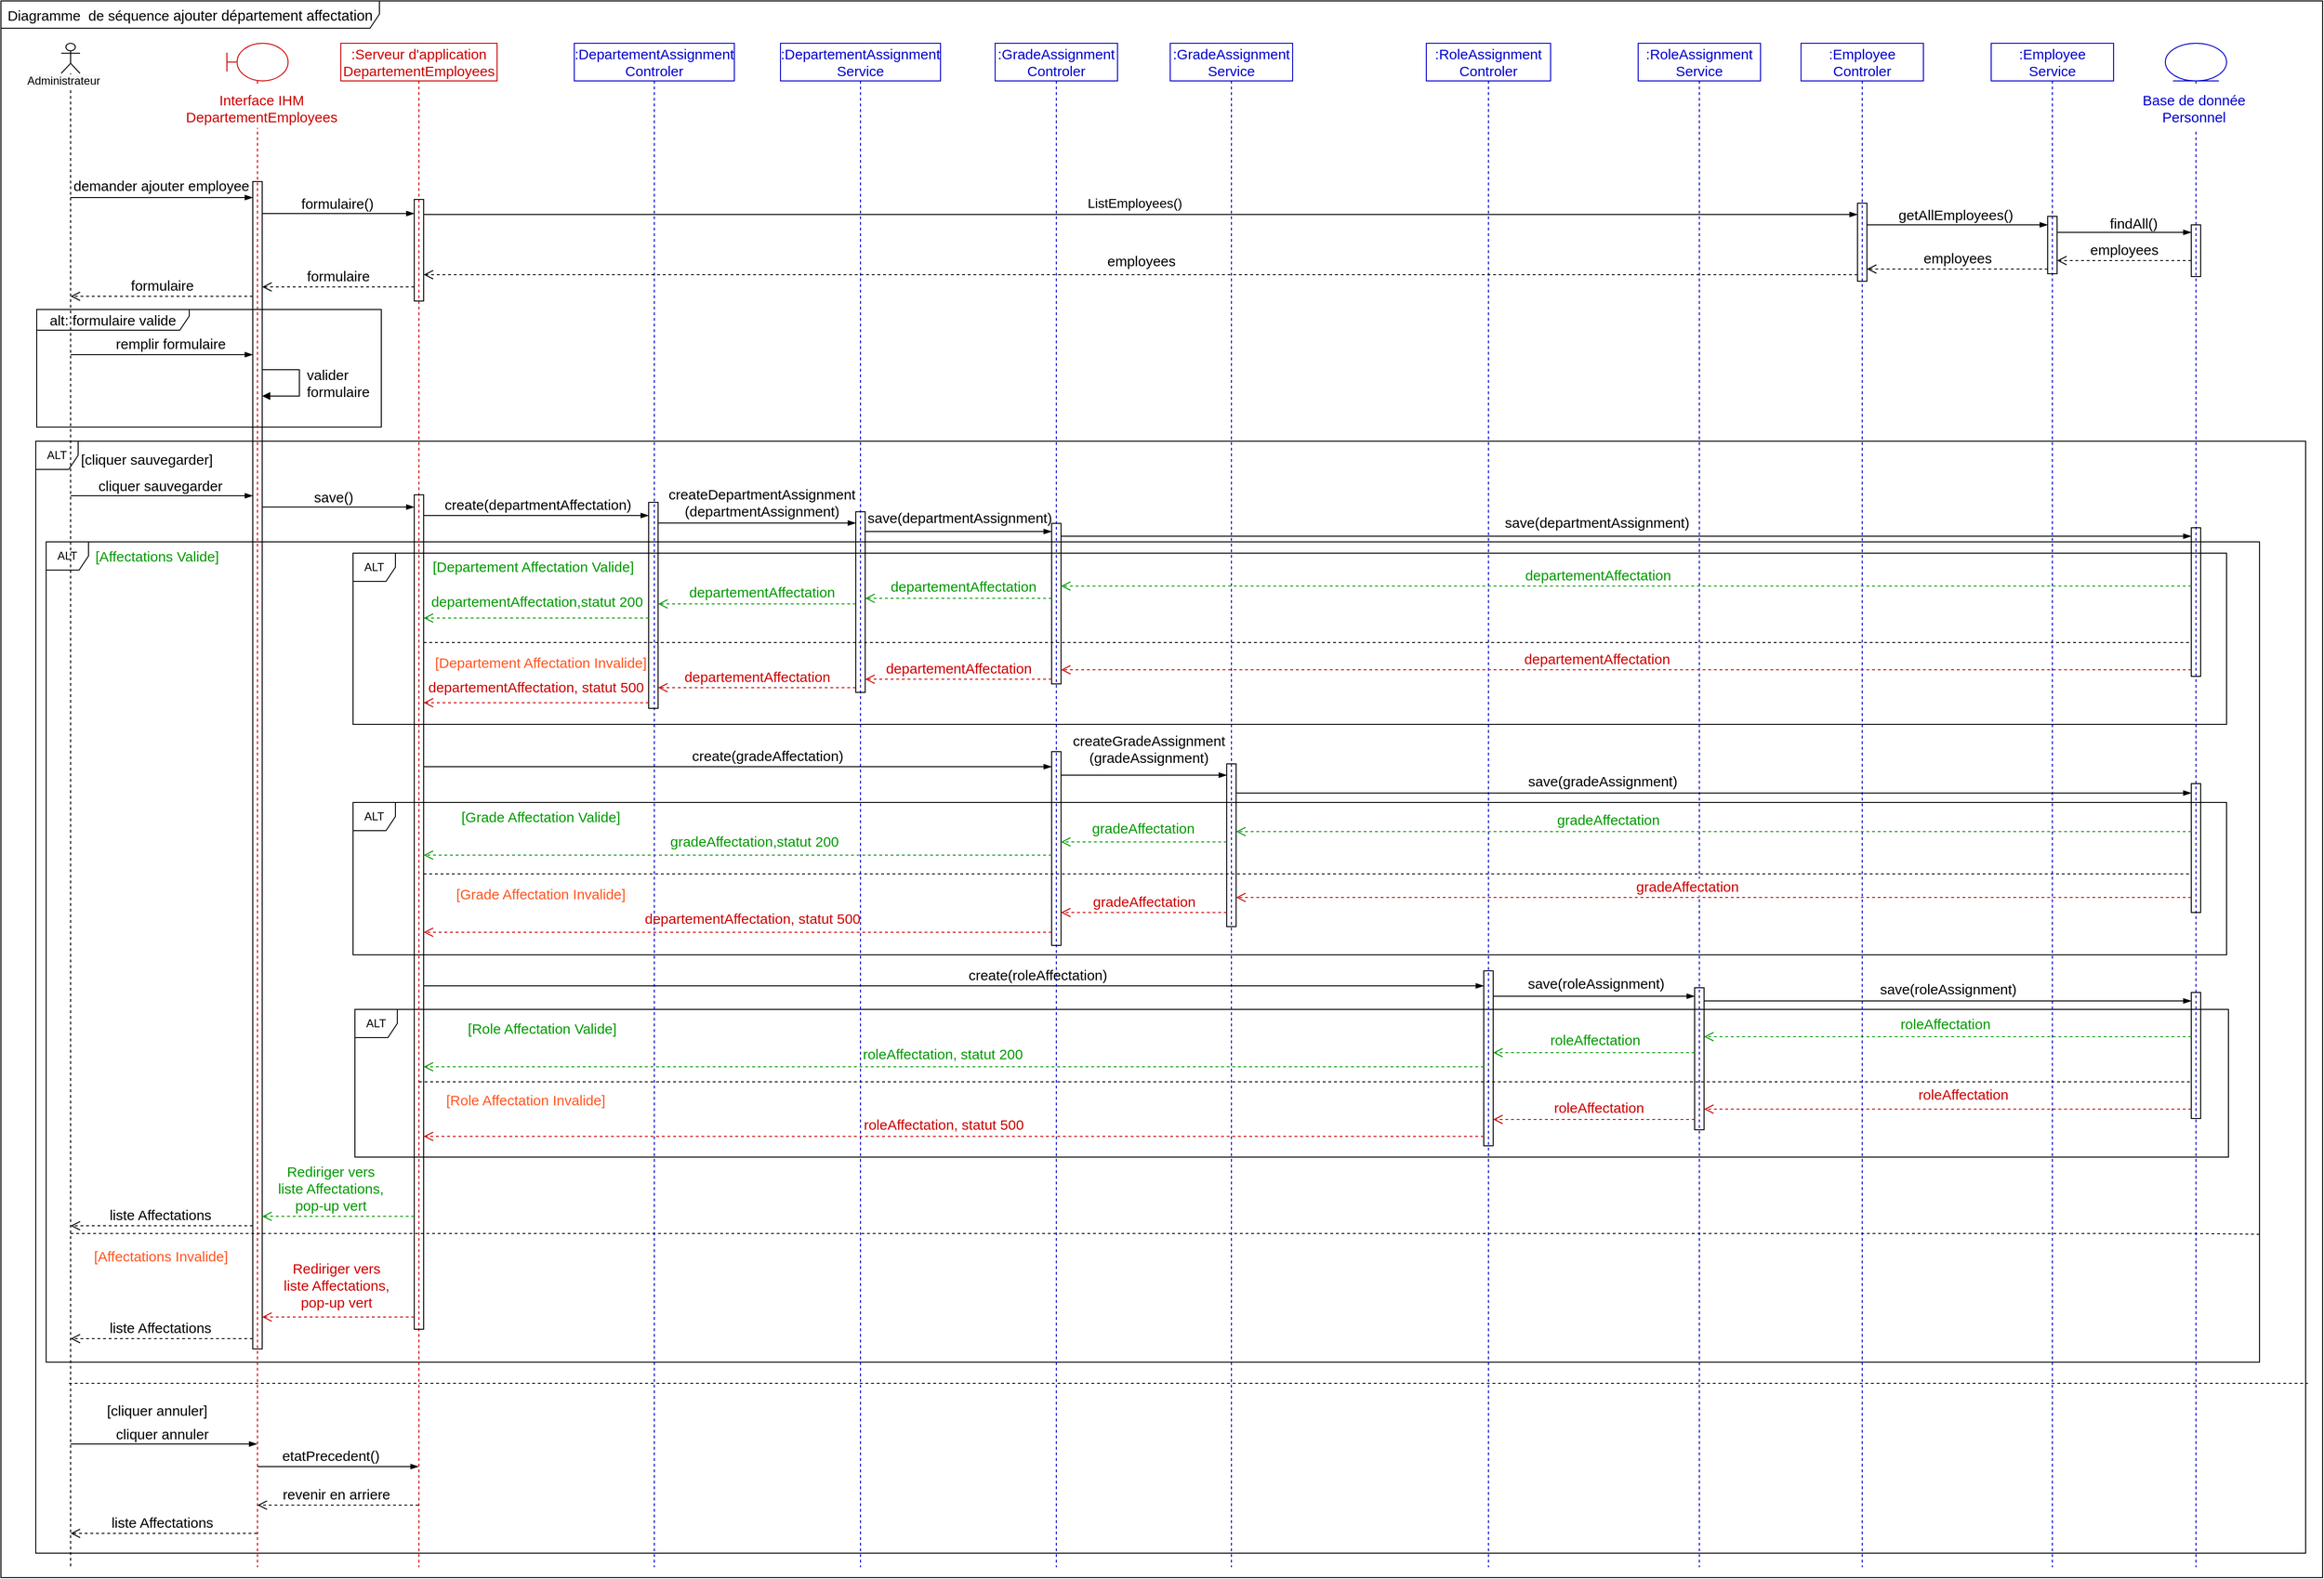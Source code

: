 <mxfile version="20.2.3" type="github">
  <diagram id="1-JL5HyQBtXLgrYZD0b6" name="Page-1">
    <mxGraphModel dx="4063" dy="2269" grid="0" gridSize="10" guides="1" tooltips="1" connect="1" arrows="1" fold="1" page="1" pageScale="1" pageWidth="827" pageHeight="1169" math="0" shadow="0">
      <root>
        <mxCell id="0" />
        <mxCell id="1" parent="0" />
        <mxCell id="s17OwWpf7qywDNXJ-GoW-216" value="ALT" style="shape=umlFrame;whiteSpace=wrap;html=1;width=45;height=30;" vertex="1" parent="1">
          <mxGeometry x="94" y="595" width="2351" height="872" as="geometry" />
        </mxCell>
        <mxCell id="s17OwWpf7qywDNXJ-GoW-2" value="Diagramme&amp;nbsp; de séquence&amp;nbsp;&lt;span style=&quot;font-size: 11.5pt; line-height: 150%; font-family: Helvetica, sans-serif; background: white;&quot;&gt;ajouter département affectation&lt;/span&gt;" style="shape=umlFrame;whiteSpace=wrap;html=1;rounded=0;shadow=0;glass=0;sketch=0;fontSize=15;fillColor=none;width=402;height=29;" vertex="1" parent="1">
          <mxGeometry x="46" y="20" width="2466" height="1676" as="geometry" />
        </mxCell>
        <mxCell id="s17OwWpf7qywDNXJ-GoW-203" value="ALT" style="shape=umlFrame;whiteSpace=wrap;html=1;width=45;height=30;" vertex="1" parent="1">
          <mxGeometry x="83" y="488" width="2411" height="1182" as="geometry" />
        </mxCell>
        <mxCell id="s17OwWpf7qywDNXJ-GoW-169" value="ALT" style="shape=umlFrame;whiteSpace=wrap;html=1;width=45;height=30;" vertex="1" parent="1">
          <mxGeometry x="420" y="872" width="1990" height="162" as="geometry" />
        </mxCell>
        <mxCell id="s17OwWpf7qywDNXJ-GoW-198" value="ALT" style="shape=umlFrame;whiteSpace=wrap;html=1;width=45;height=30;" vertex="1" parent="1">
          <mxGeometry x="422" y="1092" width="1990" height="157" as="geometry" />
        </mxCell>
        <mxCell id="s17OwWpf7qywDNXJ-GoW-140" value="ALT" style="shape=umlFrame;whiteSpace=wrap;html=1;width=45;height=30;" vertex="1" parent="1">
          <mxGeometry x="420" y="607" width="1990" height="182" as="geometry" />
        </mxCell>
        <mxCell id="s17OwWpf7qywDNXJ-GoW-85" value="&lt;font style=&quot;font-size: 15px;&quot;&gt;alt: formulaire valide&lt;/font&gt;" style="shape=umlFrame;whiteSpace=wrap;html=1;width=162;height=22;" vertex="1" parent="1">
          <mxGeometry x="84" y="348" width="366" height="125" as="geometry" />
        </mxCell>
        <mxCell id="s17OwWpf7qywDNXJ-GoW-3" value=":DepartementAssignment&lt;br&gt;Controler" style="shape=umlLifeline;perimeter=lifelinePerimeter;whiteSpace=wrap;html=1;container=1;collapsible=0;recursiveResize=0;outlineConnect=0;rounded=0;shadow=0;glass=0;sketch=0;fillColor=none;fontSize=15;fontColor=#0000CC;strokeColor=#0000CC;" vertex="1" parent="1">
          <mxGeometry x="655" y="65" width="170" height="1620" as="geometry" />
        </mxCell>
        <mxCell id="s17OwWpf7qywDNXJ-GoW-121" value="" style="html=1;points=[];perimeter=orthogonalPerimeter;rounded=0;shadow=0;glass=0;sketch=0;fontSize=15;fillColor=none;" vertex="1" parent="s17OwWpf7qywDNXJ-GoW-3">
          <mxGeometry x="79" y="488" width="10" height="219" as="geometry" />
        </mxCell>
        <mxCell id="s17OwWpf7qywDNXJ-GoW-133" value="[Departement Affectation Invalide]" style="text;html=1;strokeColor=none;fillColor=none;align=center;verticalAlign=middle;whiteSpace=wrap;rounded=0;fontSize=15;fontColor=#FF5521;" vertex="1" parent="s17OwWpf7qywDNXJ-GoW-3">
          <mxGeometry x="-150" y="647" width="229" height="22.6" as="geometry" />
        </mxCell>
        <mxCell id="s17OwWpf7qywDNXJ-GoW-188" value="&lt;div style=&quot;text-align: left; font-size: 15px;&quot;&gt;&lt;span style=&quot;background-color: initial; font-size: 15px;&quot;&gt;[Role Affectation&amp;nbsp;&lt;/span&gt;&lt;span style=&quot;background-color: initial; text-align: right; font-size: 15px;&quot;&gt;Valide]&lt;/span&gt;&lt;/div&gt;" style="text;html=1;strokeColor=none;fillColor=none;align=center;verticalAlign=middle;whiteSpace=wrap;rounded=0;fontSize=15;fontColor=#009900;" vertex="1" parent="s17OwWpf7qywDNXJ-GoW-3">
          <mxGeometry x="-115" y="1035" width="162" height="24.35" as="geometry" />
        </mxCell>
        <mxCell id="s17OwWpf7qywDNXJ-GoW-5" value="" style="shape=umlLifeline;participant=umlActor;perimeter=lifelinePerimeter;whiteSpace=wrap;html=1;container=1;collapsible=0;recursiveResize=0;verticalAlign=top;spacingTop=36;outlineConnect=0;fillColor=none;size=32;sketch=0;shadow=0;rounded=0;glass=0;" vertex="1" parent="1">
          <mxGeometry x="110" y="65" width="20" height="1620" as="geometry" />
        </mxCell>
        <mxCell id="s17OwWpf7qywDNXJ-GoW-6" value="&lt;span style=&quot;color: rgb(0, 0, 0); font-family: Helvetica; font-size: 12px; font-style: normal; font-variant-ligatures: normal; font-variant-caps: normal; font-weight: 400; letter-spacing: normal; orphans: 2; text-align: center; text-indent: 0px; text-transform: none; widows: 2; word-spacing: 0px; -webkit-text-stroke-width: 0px; background-color: rgb(248, 249, 250); text-decoration-thickness: initial; text-decoration-style: initial; text-decoration-color: initial; float: none; display: inline !important;&quot;&gt;Administrateur&lt;/span&gt;" style="text;whiteSpace=wrap;html=1;" vertex="1" parent="1">
          <mxGeometry x="72" y="91" width="105" height="36" as="geometry" />
        </mxCell>
        <mxCell id="s17OwWpf7qywDNXJ-GoW-7" value=":DepartementAssignment&lt;br&gt;Service" style="shape=umlLifeline;perimeter=lifelinePerimeter;whiteSpace=wrap;html=1;container=1;collapsible=0;recursiveResize=0;outlineConnect=0;rounded=0;shadow=0;glass=0;sketch=0;fillColor=none;fontSize=15;fontColor=#0000CC;strokeColor=#0000CC;" vertex="1" parent="1">
          <mxGeometry x="874" y="65" width="170" height="1620" as="geometry" />
        </mxCell>
        <mxCell id="s17OwWpf7qywDNXJ-GoW-122" value="" style="html=1;points=[];perimeter=orthogonalPerimeter;rounded=0;shadow=0;glass=0;sketch=0;fontSize=15;fillColor=none;" vertex="1" parent="s17OwWpf7qywDNXJ-GoW-7">
          <mxGeometry x="80" y="498" width="10" height="192" as="geometry" />
        </mxCell>
        <mxCell id="s17OwWpf7qywDNXJ-GoW-9" value="" style="shape=umlLifeline;participant=umlBoundary;perimeter=lifelinePerimeter;whiteSpace=wrap;html=1;container=1;collapsible=0;recursiveResize=0;verticalAlign=top;spacingTop=36;outlineConnect=0;rounded=0;shadow=0;glass=0;sketch=0;fontSize=15;fillColor=none;fontColor=#CC0000;strokeColor=#CC0000;" vertex="1" parent="1">
          <mxGeometry x="286" y="65" width="65" height="1620" as="geometry" />
        </mxCell>
        <mxCell id="s17OwWpf7qywDNXJ-GoW-10" value="&lt;span style=&quot;font-family: Helvetica; font-size: 15px; font-style: normal; font-variant-ligatures: normal; font-variant-caps: normal; font-weight: 400; letter-spacing: normal; orphans: 2; text-indent: 0px; text-transform: none; widows: 2; word-spacing: 0px; -webkit-text-stroke-width: 0px; text-decoration-thickness: initial; text-decoration-style: initial; text-decoration-color: initial; float: none; display: inline !important;&quot;&gt;Interface IHM&lt;/span&gt;&lt;br style=&quot;font-family: Helvetica; font-size: 15px; font-style: normal; font-variant-ligatures: normal; font-variant-caps: normal; font-weight: 400; letter-spacing: normal; orphans: 2; text-indent: 0px; text-transform: none; widows: 2; word-spacing: 0px; -webkit-text-stroke-width: 0px; text-decoration-thickness: initial; text-decoration-style: initial; text-decoration-color: initial;&quot;&gt;DepartementEmployees" style="text;whiteSpace=wrap;html=1;fontSize=15;align=center;fillColor=default;fontColor=#CC0000;" vertex="1" parent="s17OwWpf7qywDNXJ-GoW-9">
          <mxGeometry x="-24" y="45" width="122" height="45" as="geometry" />
        </mxCell>
        <mxCell id="s17OwWpf7qywDNXJ-GoW-11" value="" style="html=1;points=[];perimeter=orthogonalPerimeter;rounded=0;shadow=0;glass=0;sketch=0;fontSize=15;fillColor=none;" vertex="1" parent="s17OwWpf7qywDNXJ-GoW-9">
          <mxGeometry x="27.5" y="147" width="10" height="1241" as="geometry" />
        </mxCell>
        <mxCell id="s17OwWpf7qywDNXJ-GoW-88" value="valider&lt;br&gt;formulaire" style="edgeStyle=orthogonalEdgeStyle;html=1;align=left;spacingLeft=2;endArrow=block;rounded=0;fontSize=15;labelBackgroundColor=none;" edge="1" parent="s17OwWpf7qywDNXJ-GoW-9" source="s17OwWpf7qywDNXJ-GoW-11" target="s17OwWpf7qywDNXJ-GoW-11">
          <mxGeometry x="-0.001" y="4" relative="1" as="geometry">
            <mxPoint x="96" y="347.007" as="sourcePoint" />
            <Array as="points">
              <mxPoint x="77" y="347" />
              <mxPoint x="77" y="375" />
            </Array>
            <mxPoint x="96" y="375.007" as="targetPoint" />
            <mxPoint as="offset" />
          </mxGeometry>
        </mxCell>
        <mxCell id="s17OwWpf7qywDNXJ-GoW-12" value=":GradeAssignment&lt;br&gt;Controler" style="shape=umlLifeline;perimeter=lifelinePerimeter;whiteSpace=wrap;html=1;container=1;collapsible=0;recursiveResize=0;outlineConnect=0;rounded=0;shadow=0;glass=0;sketch=0;fillColor=none;fontSize=15;strokeColor=#0000CC;fontColor=#0000CC;" vertex="1" parent="1">
          <mxGeometry x="1102" y="65" width="130" height="1620" as="geometry" />
        </mxCell>
        <mxCell id="s17OwWpf7qywDNXJ-GoW-123" value="" style="html=1;points=[];perimeter=orthogonalPerimeter;rounded=0;shadow=0;glass=0;sketch=0;fontSize=15;fillColor=none;" vertex="1" parent="s17OwWpf7qywDNXJ-GoW-12">
          <mxGeometry x="60" y="510.35" width="10" height="170.65" as="geometry" />
        </mxCell>
        <mxCell id="s17OwWpf7qywDNXJ-GoW-149" value="" style="html=1;points=[];perimeter=orthogonalPerimeter;rounded=0;shadow=0;glass=0;sketch=0;fontSize=15;fillColor=none;" vertex="1" parent="s17OwWpf7qywDNXJ-GoW-12">
          <mxGeometry x="60" y="753" width="10" height="206" as="geometry" />
        </mxCell>
        <mxCell id="s17OwWpf7qywDNXJ-GoW-14" value="" style="shape=umlLifeline;participant=umlEntity;perimeter=lifelinePerimeter;whiteSpace=wrap;html=1;container=1;collapsible=0;recursiveResize=0;verticalAlign=top;spacingTop=36;outlineConnect=0;rounded=0;shadow=0;glass=0;sketch=0;fontSize=15;fillColor=none;strokeColor=#0000CC;" vertex="1" parent="1">
          <mxGeometry x="2345" y="65" width="65" height="1620" as="geometry" />
        </mxCell>
        <mxCell id="s17OwWpf7qywDNXJ-GoW-15" value="Base de donnée&lt;br&gt;Personnel" style="text;whiteSpace=wrap;html=1;fontSize=15;align=center;fillColor=default;fontColor=#0000CC;labelBackgroundColor=none;" vertex="1" parent="s17OwWpf7qywDNXJ-GoW-14">
          <mxGeometry x="-33" y="45" width="127" height="48" as="geometry" />
        </mxCell>
        <mxCell id="s17OwWpf7qywDNXJ-GoW-80" value="" style="html=1;points=[];perimeter=orthogonalPerimeter;rounded=0;shadow=0;glass=0;sketch=0;fontSize=15;fillColor=none;" vertex="1" parent="s17OwWpf7qywDNXJ-GoW-14">
          <mxGeometry x="27.5" y="193" width="10" height="55" as="geometry" />
        </mxCell>
        <mxCell id="s17OwWpf7qywDNXJ-GoW-124" value="" style="html=1;points=[];perimeter=orthogonalPerimeter;rounded=0;shadow=0;glass=0;sketch=0;fontSize=15;fillColor=none;" vertex="1" parent="s17OwWpf7qywDNXJ-GoW-14">
          <mxGeometry x="27.5" y="515" width="10" height="158" as="geometry" />
        </mxCell>
        <mxCell id="s17OwWpf7qywDNXJ-GoW-150" value="" style="html=1;points=[];perimeter=orthogonalPerimeter;rounded=0;shadow=0;glass=0;sketch=0;fontSize=15;fillColor=none;" vertex="1" parent="s17OwWpf7qywDNXJ-GoW-14">
          <mxGeometry x="27.5" y="787" width="10" height="137" as="geometry" />
        </mxCell>
        <mxCell id="s17OwWpf7qywDNXJ-GoW-179" value="" style="html=1;points=[];perimeter=orthogonalPerimeter;rounded=0;shadow=0;glass=0;sketch=0;fontSize=15;fillColor=none;" vertex="1" parent="s17OwWpf7qywDNXJ-GoW-14">
          <mxGeometry x="27.5" y="1009" width="10" height="134" as="geometry" />
        </mxCell>
        <mxCell id="s17OwWpf7qywDNXJ-GoW-18" value=":GradeAssignment&lt;br&gt;Service" style="shape=umlLifeline;perimeter=lifelinePerimeter;whiteSpace=wrap;html=1;container=1;collapsible=0;recursiveResize=0;outlineConnect=0;rounded=0;shadow=0;glass=0;sketch=0;fillColor=none;fontSize=15;strokeColor=#0000CC;fontColor=#0000CC;" vertex="1" parent="1">
          <mxGeometry x="1288" y="65" width="130" height="1620" as="geometry" />
        </mxCell>
        <mxCell id="s17OwWpf7qywDNXJ-GoW-148" value="" style="html=1;points=[];perimeter=orthogonalPerimeter;rounded=0;shadow=0;glass=0;sketch=0;fontSize=15;fillColor=none;" vertex="1" parent="s17OwWpf7qywDNXJ-GoW-18">
          <mxGeometry x="60" y="766" width="10" height="173" as="geometry" />
        </mxCell>
        <mxCell id="s17OwWpf7qywDNXJ-GoW-19" value="" style="edgeStyle=elbowEdgeStyle;fontSize=12;html=1;endArrow=blockThin;endFill=1;rounded=0;" edge="1" parent="1" source="s17OwWpf7qywDNXJ-GoW-5" target="s17OwWpf7qywDNXJ-GoW-11">
          <mxGeometry width="160" relative="1" as="geometry">
            <mxPoint x="118.682" y="229" as="sourcePoint" />
            <mxPoint x="319.5" y="229" as="targetPoint" />
            <Array as="points">
              <mxPoint x="159" y="229" />
              <mxPoint x="190" y="214" />
              <mxPoint x="171" y="187" />
            </Array>
          </mxGeometry>
        </mxCell>
        <mxCell id="s17OwWpf7qywDNXJ-GoW-20" value="demander ajouter employee" style="edgeLabel;html=1;align=center;verticalAlign=middle;resizable=0;points=[];fontSize=15;" vertex="1" connectable="0" parent="s17OwWpf7qywDNXJ-GoW-19">
          <mxGeometry x="-0.395" relative="1" as="geometry">
            <mxPoint x="37" y="-13" as="offset" />
          </mxGeometry>
        </mxCell>
        <mxCell id="s17OwWpf7qywDNXJ-GoW-29" value=":Serveur d&#39;application&lt;br&gt;DepartementEmployees" style="shape=umlLifeline;perimeter=lifelinePerimeter;whiteSpace=wrap;html=1;container=1;collapsible=0;recursiveResize=0;outlineConnect=0;rounded=0;shadow=0;glass=0;sketch=0;fillColor=none;fontSize=15;fontColor=#CC0000;strokeColor=#CC0000;" vertex="1" parent="1">
          <mxGeometry x="407" y="65" width="166" height="1620" as="geometry" />
        </mxCell>
        <mxCell id="s17OwWpf7qywDNXJ-GoW-30" value="" style="html=1;points=[];perimeter=orthogonalPerimeter;fontSize=15;fillColor=none;rounded=0;shadow=0;glass=0;sketch=0;" vertex="1" parent="s17OwWpf7qywDNXJ-GoW-29">
          <mxGeometry x="78" y="166" width="10" height="108" as="geometry" />
        </mxCell>
        <mxCell id="s17OwWpf7qywDNXJ-GoW-32" value="" style="fontSize=12;html=1;endArrow=blockThin;endFill=1;rounded=0;" edge="1" parent="1" source="s17OwWpf7qywDNXJ-GoW-11" target="s17OwWpf7qywDNXJ-GoW-30">
          <mxGeometry width="160" relative="1" as="geometry">
            <mxPoint x="268.5" y="289" as="sourcePoint" />
            <mxPoint x="599" y="417" as="targetPoint" />
            <Array as="points">
              <mxPoint x="431" y="246" />
            </Array>
          </mxGeometry>
        </mxCell>
        <mxCell id="s17OwWpf7qywDNXJ-GoW-33" value="formulaire()" style="edgeLabel;html=1;align=center;verticalAlign=middle;resizable=0;points=[];fontSize=15;" vertex="1" connectable="0" parent="s17OwWpf7qywDNXJ-GoW-32">
          <mxGeometry x="-0.006" y="-3" relative="1" as="geometry">
            <mxPoint x="-1" y="-14" as="offset" />
          </mxGeometry>
        </mxCell>
        <mxCell id="s17OwWpf7qywDNXJ-GoW-42" value=":RoleAssignment&lt;br&gt;Controler" style="shape=umlLifeline;perimeter=lifelinePerimeter;whiteSpace=wrap;html=1;container=1;collapsible=0;recursiveResize=0;outlineConnect=0;rounded=0;shadow=0;glass=0;sketch=0;fillColor=none;fontSize=15;strokeColor=#0000CC;fontColor=#0000CC;" vertex="1" parent="1">
          <mxGeometry x="1560" y="65" width="132" height="1620" as="geometry" />
        </mxCell>
        <mxCell id="s17OwWpf7qywDNXJ-GoW-172" value="" style="html=1;points=[];perimeter=orthogonalPerimeter;rounded=0;shadow=0;glass=0;sketch=0;fontSize=15;fillColor=none;" vertex="1" parent="s17OwWpf7qywDNXJ-GoW-42">
          <mxGeometry x="61" y="986" width="10" height="186" as="geometry" />
        </mxCell>
        <mxCell id="s17OwWpf7qywDNXJ-GoW-44" value=":RoleAssignment&lt;br&gt;Service" style="shape=umlLifeline;perimeter=lifelinePerimeter;whiteSpace=wrap;html=1;container=1;collapsible=0;recursiveResize=0;outlineConnect=0;rounded=0;shadow=0;glass=0;sketch=0;fillColor=none;fontSize=15;strokeColor=#0000CC;fontColor=#0000CC;" vertex="1" parent="1">
          <mxGeometry x="1785" y="65" width="130" height="1620" as="geometry" />
        </mxCell>
        <mxCell id="s17OwWpf7qywDNXJ-GoW-178" value="" style="html=1;points=[];perimeter=orthogonalPerimeter;rounded=0;shadow=0;glass=0;sketch=0;fontSize=15;fillColor=none;" vertex="1" parent="s17OwWpf7qywDNXJ-GoW-44">
          <mxGeometry x="60" y="1004" width="10" height="151" as="geometry" />
        </mxCell>
        <mxCell id="s17OwWpf7qywDNXJ-GoW-68" value="&lt;font style=&quot;font-size: 15px;&quot;&gt;formulaire&lt;/font&gt;" style="html=1;verticalAlign=bottom;endArrow=open;dashed=1;endSize=8;rounded=0;" edge="1" parent="1" source="s17OwWpf7qywDNXJ-GoW-30" target="s17OwWpf7qywDNXJ-GoW-11">
          <mxGeometry relative="1" as="geometry">
            <mxPoint x="522" y="327" as="sourcePoint" />
            <mxPoint x="380.5" y="327" as="targetPoint" />
            <Array as="points">
              <mxPoint x="459" y="324" />
            </Array>
          </mxGeometry>
        </mxCell>
        <mxCell id="s17OwWpf7qywDNXJ-GoW-69" value="&lt;font style=&quot;font-size: 15px;&quot;&gt;formulaire&lt;/font&gt;" style="html=1;verticalAlign=bottom;endArrow=open;dashed=1;endSize=8;rounded=0;" edge="1" parent="1" source="s17OwWpf7qywDNXJ-GoW-11" target="s17OwWpf7qywDNXJ-GoW-5">
          <mxGeometry relative="1" as="geometry">
            <mxPoint x="370.5" y="341" as="sourcePoint" />
            <mxPoint x="119.5" y="341" as="targetPoint" />
            <Array as="points">
              <mxPoint x="278" y="334" />
            </Array>
          </mxGeometry>
        </mxCell>
        <mxCell id="s17OwWpf7qywDNXJ-GoW-70" value=":Employee&lt;br&gt;Controler" style="shape=umlLifeline;perimeter=lifelinePerimeter;whiteSpace=wrap;html=1;container=1;collapsible=0;recursiveResize=0;outlineConnect=0;rounded=0;shadow=0;glass=0;sketch=0;fillColor=none;fontSize=15;strokeColor=#0000CC;fontColor=#0000CC;" vertex="1" parent="1">
          <mxGeometry x="1958" y="65" width="130" height="1620" as="geometry" />
        </mxCell>
        <mxCell id="s17OwWpf7qywDNXJ-GoW-71" value="" style="html=1;points=[];perimeter=orthogonalPerimeter;rounded=0;shadow=0;glass=0;sketch=0;fontSize=15;fillColor=none;" vertex="1" parent="s17OwWpf7qywDNXJ-GoW-70">
          <mxGeometry x="60" y="170" width="10" height="83" as="geometry" />
        </mxCell>
        <mxCell id="s17OwWpf7qywDNXJ-GoW-72" value=":Employee&lt;br&gt;Service" style="shape=umlLifeline;perimeter=lifelinePerimeter;whiteSpace=wrap;html=1;container=1;collapsible=0;recursiveResize=0;outlineConnect=0;rounded=0;shadow=0;glass=0;sketch=0;fillColor=none;fontSize=15;strokeColor=#0000CC;fontColor=#0000CC;" vertex="1" parent="1">
          <mxGeometry x="2160" y="65" width="130" height="1620" as="geometry" />
        </mxCell>
        <mxCell id="s17OwWpf7qywDNXJ-GoW-73" value="" style="html=1;points=[];perimeter=orthogonalPerimeter;rounded=0;shadow=0;glass=0;sketch=0;fontSize=15;fillColor=none;" vertex="1" parent="s17OwWpf7qywDNXJ-GoW-72">
          <mxGeometry x="60" y="184" width="10" height="61" as="geometry" />
        </mxCell>
        <mxCell id="s17OwWpf7qywDNXJ-GoW-74" value="" style="edgeStyle=elbowEdgeStyle;fontSize=12;html=1;endArrow=blockThin;endFill=1;rounded=0;fontColor=#CC0000;" edge="1" parent="1" source="s17OwWpf7qywDNXJ-GoW-30" target="s17OwWpf7qywDNXJ-GoW-71">
          <mxGeometry width="160" relative="1" as="geometry">
            <mxPoint x="532" y="247" as="sourcePoint" />
            <mxPoint x="1275" y="247" as="targetPoint" />
            <Array as="points">
              <mxPoint x="1209" y="247" />
            </Array>
          </mxGeometry>
        </mxCell>
        <mxCell id="s17OwWpf7qywDNXJ-GoW-75" value="&lt;font style=&quot;font-size: 14px;&quot;&gt;ListEmployees()&lt;/font&gt;" style="edgeLabel;html=1;align=center;verticalAlign=middle;resizable=0;points=[];fontColor=#000000;" vertex="1" connectable="0" parent="s17OwWpf7qywDNXJ-GoW-74">
          <mxGeometry x="-0.164" y="-2" relative="1" as="geometry">
            <mxPoint x="118" y="-14" as="offset" />
          </mxGeometry>
        </mxCell>
        <mxCell id="s17OwWpf7qywDNXJ-GoW-76" value="" style="edgeStyle=elbowEdgeStyle;fontSize=12;html=1;endArrow=blockThin;endFill=1;rounded=0;" edge="1" parent="1" source="s17OwWpf7qywDNXJ-GoW-71" target="s17OwWpf7qywDNXJ-GoW-73">
          <mxGeometry width="160" relative="1" as="geometry">
            <mxPoint x="2028" y="258" as="sourcePoint" />
            <mxPoint x="2220" y="258" as="targetPoint" />
            <Array as="points">
              <mxPoint x="2204" y="258" />
              <mxPoint x="2213" y="271" />
              <mxPoint x="2062" y="256" />
              <mxPoint x="1987" y="285" />
            </Array>
          </mxGeometry>
        </mxCell>
        <mxCell id="s17OwWpf7qywDNXJ-GoW-77" value="getAllEmployees()" style="edgeLabel;html=1;align=center;verticalAlign=middle;resizable=0;points=[];fontSize=15;labelBackgroundColor=none;" vertex="1" connectable="0" parent="s17OwWpf7qywDNXJ-GoW-76">
          <mxGeometry x="0.124" relative="1" as="geometry">
            <mxPoint x="-14" y="-11" as="offset" />
          </mxGeometry>
        </mxCell>
        <mxCell id="s17OwWpf7qywDNXJ-GoW-78" value="" style="edgeStyle=elbowEdgeStyle;fontSize=12;html=1;endArrow=blockThin;endFill=1;rounded=0;" edge="1" parent="1" source="s17OwWpf7qywDNXJ-GoW-73" target="s17OwWpf7qywDNXJ-GoW-80">
          <mxGeometry width="160" relative="1" as="geometry">
            <mxPoint x="2247" y="275" as="sourcePoint" />
            <mxPoint x="2476.5" y="275" as="targetPoint" />
            <Array as="points">
              <mxPoint x="2300" y="266" />
              <mxPoint x="2372" y="275" />
              <mxPoint x="2350" y="263" />
              <mxPoint x="2187" y="272" />
              <mxPoint x="1677" y="327" />
            </Array>
          </mxGeometry>
        </mxCell>
        <mxCell id="s17OwWpf7qywDNXJ-GoW-79" value="findAll()" style="edgeLabel;html=1;align=center;verticalAlign=middle;resizable=0;points=[];fontSize=15;labelBackgroundColor=none;" vertex="1" connectable="0" parent="s17OwWpf7qywDNXJ-GoW-78">
          <mxGeometry x="-0.356" y="2" relative="1" as="geometry">
            <mxPoint x="35" y="-8" as="offset" />
          </mxGeometry>
        </mxCell>
        <mxCell id="s17OwWpf7qywDNXJ-GoW-81" value="employees" style="html=1;verticalAlign=bottom;endArrow=open;dashed=1;endSize=8;rounded=0;fontSize=15;" edge="1" parent="1" source="s17OwWpf7qywDNXJ-GoW-80" target="s17OwWpf7qywDNXJ-GoW-73">
          <mxGeometry relative="1" as="geometry">
            <mxPoint x="2367.5" y="305" as="sourcePoint" />
            <mxPoint x="2138" y="305" as="targetPoint" />
            <Array as="points">
              <mxPoint x="2319" y="296" />
            </Array>
          </mxGeometry>
        </mxCell>
        <mxCell id="s17OwWpf7qywDNXJ-GoW-82" value="employees" style="html=1;verticalAlign=bottom;endArrow=open;dashed=1;endSize=8;rounded=0;fontSize=15;" edge="1" parent="1" source="s17OwWpf7qywDNXJ-GoW-73" target="s17OwWpf7qywDNXJ-GoW-71">
          <mxGeometry relative="1" as="geometry">
            <mxPoint x="2218.5" y="305" as="sourcePoint" />
            <mxPoint x="1989" y="305" as="targetPoint" />
            <Array as="points">
              <mxPoint x="2170" y="305" />
            </Array>
          </mxGeometry>
        </mxCell>
        <mxCell id="s17OwWpf7qywDNXJ-GoW-83" value="" style="html=1;verticalAlign=bottom;endArrow=open;dashed=1;endSize=8;rounded=0;fontSize=15;" edge="1" parent="1" source="s17OwWpf7qywDNXJ-GoW-71" target="s17OwWpf7qywDNXJ-GoW-30">
          <mxGeometry x="-0.075" y="-4" relative="1" as="geometry">
            <mxPoint x="1736.5" y="311" as="sourcePoint" />
            <mxPoint x="1507" y="311" as="targetPoint" />
            <Array as="points">
              <mxPoint x="1688" y="311" />
            </Array>
            <mxPoint as="offset" />
          </mxGeometry>
        </mxCell>
        <mxCell id="s17OwWpf7qywDNXJ-GoW-227" value="employees" style="edgeLabel;html=1;align=center;verticalAlign=middle;resizable=0;points=[];fontSize=15;fontColor=default;labelBackgroundColor=none;" vertex="1" connectable="0" parent="s17OwWpf7qywDNXJ-GoW-83">
          <mxGeometry x="-0.039" y="4" relative="1" as="geometry">
            <mxPoint x="-29" y="-19" as="offset" />
          </mxGeometry>
        </mxCell>
        <mxCell id="s17OwWpf7qywDNXJ-GoW-86" value="" style="fontSize=12;html=1;endArrow=blockThin;endFill=1;rounded=0;" edge="1" parent="1" source="s17OwWpf7qywDNXJ-GoW-5" target="s17OwWpf7qywDNXJ-GoW-11">
          <mxGeometry width="160" relative="1" as="geometry">
            <mxPoint x="120.759" y="396" as="sourcePoint" />
            <mxPoint x="371.5" y="396" as="targetPoint" />
            <Array as="points">
              <mxPoint x="256" y="396" />
            </Array>
          </mxGeometry>
        </mxCell>
        <mxCell id="s17OwWpf7qywDNXJ-GoW-87" value="remplir formulaire" style="edgeLabel;html=1;align=center;verticalAlign=middle;resizable=0;points=[];fontSize=15;" vertex="1" connectable="0" parent="s17OwWpf7qywDNXJ-GoW-86">
          <mxGeometry x="0.128" y="-4" relative="1" as="geometry">
            <mxPoint x="-3" y="-16" as="offset" />
          </mxGeometry>
        </mxCell>
        <mxCell id="s17OwWpf7qywDNXJ-GoW-89" value="&lt;div style=&quot;text-align: left;&quot;&gt;&lt;span style=&quot;color: rgb(0, 0, 0); text-align: center; background-color: rgb(255, 255, 255);&quot;&gt;&lt;font style=&quot;font-size: 15px;&quot;&gt;[cliquer sauvegarder]&lt;/font&gt;&lt;/span&gt;&lt;br&gt;&lt;/div&gt;" style="text;html=1;strokeColor=none;fillColor=none;align=center;verticalAlign=bottom;whiteSpace=wrap;rounded=0;fontSize=15;fontColor=#009900;" vertex="1" parent="1">
          <mxGeometry x="126.875" y="495" width="148.489" height="24.35" as="geometry" />
        </mxCell>
        <mxCell id="s17OwWpf7qywDNXJ-GoW-90" value="" style="edgeStyle=elbowEdgeStyle;fontSize=12;html=1;endArrow=blockThin;endFill=1;rounded=0;fontColor=#000000;" edge="1" parent="1" source="s17OwWpf7qywDNXJ-GoW-5" target="s17OwWpf7qywDNXJ-GoW-11">
          <mxGeometry width="160" relative="1" as="geometry">
            <mxPoint x="119.7" y="550" as="sourcePoint" />
            <mxPoint x="313.5" y="546" as="targetPoint" />
            <Array as="points">
              <mxPoint x="220" y="546" />
              <mxPoint x="225" y="535" />
            </Array>
          </mxGeometry>
        </mxCell>
        <mxCell id="s17OwWpf7qywDNXJ-GoW-91" value="cliquer sauvegarder" style="edgeLabel;html=1;align=center;verticalAlign=middle;resizable=0;points=[];fontSize=15;fontColor=#000000;" vertex="1" connectable="0" parent="s17OwWpf7qywDNXJ-GoW-90">
          <mxGeometry x="-0.022" y="2" relative="1" as="geometry">
            <mxPoint y="-9" as="offset" />
          </mxGeometry>
        </mxCell>
        <mxCell id="s17OwWpf7qywDNXJ-GoW-94" value="" style="fontSize=12;html=1;endArrow=blockThin;endFill=1;rounded=0;" edge="1" parent="1" source="s17OwWpf7qywDNXJ-GoW-11" target="s17OwWpf7qywDNXJ-GoW-118">
          <mxGeometry width="160" relative="1" as="geometry">
            <mxPoint x="323.5" y="558" as="sourcePoint" />
            <mxPoint x="533.727" y="569" as="targetPoint" />
            <Array as="points">
              <mxPoint x="468" y="558" />
            </Array>
          </mxGeometry>
        </mxCell>
        <mxCell id="s17OwWpf7qywDNXJ-GoW-95" value="save()" style="edgeLabel;html=1;align=center;verticalAlign=middle;resizable=0;points=[];labelBackgroundColor=none;fontSize=15;" vertex="1" connectable="0" parent="s17OwWpf7qywDNXJ-GoW-94">
          <mxGeometry x="-0.081" y="1" relative="1" as="geometry">
            <mxPoint x="1" y="-10" as="offset" />
          </mxGeometry>
        </mxCell>
        <mxCell id="s17OwWpf7qywDNXJ-GoW-96" value="" style="fontSize=12;html=1;endArrow=blockThin;endFill=1;rounded=0;startArrow=none;" edge="1" parent="1" source="s17OwWpf7qywDNXJ-GoW-118" target="s17OwWpf7qywDNXJ-GoW-121">
          <mxGeometry width="160" relative="1" as="geometry">
            <mxPoint x="533.496" y="567" as="sourcePoint" />
            <mxPoint x="733.5" y="567" as="targetPoint" />
            <Array as="points">
              <mxPoint x="552" y="567" />
            </Array>
          </mxGeometry>
        </mxCell>
        <mxCell id="s17OwWpf7qywDNXJ-GoW-97" value="&lt;span style=&quot;font-size: 15px;&quot;&gt;create(departmentAffectation)&lt;/span&gt;" style="edgeLabel;html=1;align=center;verticalAlign=middle;resizable=0;points=[];labelBackgroundColor=none;fontSize=15;" vertex="1" connectable="0" parent="s17OwWpf7qywDNXJ-GoW-96">
          <mxGeometry x="0.25" relative="1" as="geometry">
            <mxPoint x="-29" y="-12" as="offset" />
          </mxGeometry>
        </mxCell>
        <mxCell id="s17OwWpf7qywDNXJ-GoW-98" value="" style="edgeStyle=elbowEdgeStyle;fontSize=12;html=1;endArrow=blockThin;endFill=1;rounded=0;" edge="1" parent="1" source="s17OwWpf7qywDNXJ-GoW-121" target="s17OwWpf7qywDNXJ-GoW-122">
          <mxGeometry width="160" relative="1" as="geometry">
            <mxPoint x="743.5" y="573" as="sourcePoint" />
            <mxPoint x="959" y="573" as="targetPoint" />
            <Array as="points">
              <mxPoint x="841" y="575" />
              <mxPoint x="753" y="364" />
              <mxPoint x="602" y="349" />
              <mxPoint x="527" y="378" />
            </Array>
          </mxGeometry>
        </mxCell>
        <mxCell id="s17OwWpf7qywDNXJ-GoW-99" value="createDepartmentAssignment&lt;br&gt;(departmentAssignment)" style="edgeLabel;html=1;align=center;verticalAlign=middle;resizable=0;points=[];fontSize=15;labelBackgroundColor=none;" vertex="1" connectable="0" parent="s17OwWpf7qywDNXJ-GoW-98">
          <mxGeometry x="0.124" relative="1" as="geometry">
            <mxPoint x="-8" y="-22" as="offset" />
          </mxGeometry>
        </mxCell>
        <mxCell id="s17OwWpf7qywDNXJ-GoW-100" value="" style="edgeStyle=elbowEdgeStyle;fontSize=12;html=1;endArrow=blockThin;endFill=1;rounded=0;" edge="1" parent="1" source="s17OwWpf7qywDNXJ-GoW-122" target="s17OwWpf7qywDNXJ-GoW-123">
          <mxGeometry width="160" relative="1" as="geometry">
            <mxPoint x="1000" y="361" as="sourcePoint" />
            <mxPoint x="1160" y="361" as="targetPoint" />
            <Array as="points">
              <mxPoint x="1066" y="584" />
            </Array>
          </mxGeometry>
        </mxCell>
        <mxCell id="s17OwWpf7qywDNXJ-GoW-101" value="&lt;font style=&quot;font-size: 15px;&quot;&gt;save&lt;/font&gt;(&lt;span style=&quot;font-size: 15px;&quot;&gt;departmentAssignment)&lt;/span&gt;" style="edgeLabel;html=1;align=center;verticalAlign=middle;resizable=0;points=[];fontSize=15;labelBackgroundColor=none;" vertex="1" connectable="0" parent="s17OwWpf7qywDNXJ-GoW-100">
          <mxGeometry x="-0.16" y="3" relative="1" as="geometry">
            <mxPoint x="17" y="-12" as="offset" />
          </mxGeometry>
        </mxCell>
        <mxCell id="s17OwWpf7qywDNXJ-GoW-102" value="" style="edgeStyle=elbowEdgeStyle;fontSize=12;html=1;endArrow=blockThin;endFill=1;rounded=0;" edge="1" parent="1" source="s17OwWpf7qywDNXJ-GoW-123" target="s17OwWpf7qywDNXJ-GoW-124">
          <mxGeometry width="160" relative="1" as="geometry">
            <mxPoint x="1171.998" y="639" as="sourcePoint" />
            <mxPoint x="1379.95" y="639" as="targetPoint" />
            <Array as="points">
              <mxPoint x="1291" y="589" />
            </Array>
          </mxGeometry>
        </mxCell>
        <mxCell id="s17OwWpf7qywDNXJ-GoW-103" value="&lt;font style=&quot;font-size: 15px;&quot;&gt;save&lt;/font&gt;(&lt;span style=&quot;font-size: 15px;&quot;&gt;departmentAssignment)&lt;/span&gt;" style="edgeLabel;html=1;align=center;verticalAlign=middle;resizable=0;points=[];fontSize=15;labelBackgroundColor=none;" vertex="1" connectable="0" parent="s17OwWpf7qywDNXJ-GoW-102">
          <mxGeometry x="-0.16" y="3" relative="1" as="geometry">
            <mxPoint x="65" y="-12" as="offset" />
          </mxGeometry>
        </mxCell>
        <mxCell id="s17OwWpf7qywDNXJ-GoW-112" value="&lt;div style=&quot;text-align: left; font-size: 15px;&quot;&gt;&lt;span style=&quot;background-color: initial; font-size: 15px;&quot;&gt;[Affectations&amp;nbsp;&lt;/span&gt;&lt;span style=&quot;background-color: initial; text-align: right; font-size: 15px;&quot;&gt;Valide]&lt;/span&gt;&lt;/div&gt;" style="text;html=1;strokeColor=none;fillColor=none;align=center;verticalAlign=middle;whiteSpace=wrap;rounded=0;fontSize=15;fontColor=#009900;" vertex="1" parent="1">
          <mxGeometry x="110.996" y="598" width="201.749" height="24.35" as="geometry" />
        </mxCell>
        <mxCell id="s17OwWpf7qywDNXJ-GoW-113" value="[Affectations Invalide]" style="text;html=1;strokeColor=none;fillColor=none;align=center;verticalAlign=middle;whiteSpace=wrap;rounded=0;fontSize=15;fontColor=#FF5521;" vertex="1" parent="1">
          <mxGeometry x="134.001" y="1343.002" width="163.512" height="22.604" as="geometry" />
        </mxCell>
        <mxCell id="s17OwWpf7qywDNXJ-GoW-114" value="&lt;div style=&quot;text-align: left; font-size: 15px;&quot;&gt;&lt;span style=&quot;background-color: initial; font-size: 15px;&quot;&gt;[Departement Affectation&amp;nbsp;&lt;/span&gt;&lt;span style=&quot;background-color: initial; text-align: right; font-size: 15px;&quot;&gt;Valide]&lt;/span&gt;&lt;/div&gt;" style="text;html=1;strokeColor=none;fillColor=none;align=center;verticalAlign=middle;whiteSpace=wrap;rounded=0;fontSize=15;fontColor=#009900;" vertex="1" parent="1">
          <mxGeometry x="500" y="609" width="223" height="24.35" as="geometry" />
        </mxCell>
        <mxCell id="s17OwWpf7qywDNXJ-GoW-118" value="" style="html=1;points=[];perimeter=orthogonalPerimeter;rounded=0;shadow=0;glass=0;sketch=0;fontSize=15;fillColor=none;" vertex="1" parent="1">
          <mxGeometry x="485" y="545" width="10" height="887" as="geometry" />
        </mxCell>
        <mxCell id="s17OwWpf7qywDNXJ-GoW-119" value="" style="fontSize=12;html=1;endArrow=none;endFill=1;rounded=0;" edge="1" parent="1" source="s17OwWpf7qywDNXJ-GoW-29" target="s17OwWpf7qywDNXJ-GoW-118">
          <mxGeometry width="160" relative="1" as="geometry">
            <mxPoint x="489.81" y="567" as="sourcePoint" />
            <mxPoint x="723.5" y="567" as="targetPoint" />
            <Array as="points" />
          </mxGeometry>
        </mxCell>
        <mxCell id="s17OwWpf7qywDNXJ-GoW-115" value="" style="html=1;verticalAlign=bottom;endArrow=open;dashed=1;endSize=8;rounded=0;fontSize=15;strokeColor=#009900;" edge="1" parent="1" source="s17OwWpf7qywDNXJ-GoW-124" target="s17OwWpf7qywDNXJ-GoW-123">
          <mxGeometry relative="1" as="geometry">
            <mxPoint x="2372.5" y="642" as="sourcePoint" />
            <mxPoint x="1172" y="642" as="targetPoint" />
            <Array as="points">
              <mxPoint x="1942" y="642" />
            </Array>
          </mxGeometry>
        </mxCell>
        <mxCell id="s17OwWpf7qywDNXJ-GoW-125" value="&lt;span style=&quot;color: rgb(0, 153, 0);&quot;&gt;departementAffectation&lt;/span&gt;" style="edgeLabel;html=1;align=center;verticalAlign=middle;resizable=0;points=[];fontSize=15;" vertex="1" connectable="0" parent="s17OwWpf7qywDNXJ-GoW-115">
          <mxGeometry x="0.028" y="-2" relative="1" as="geometry">
            <mxPoint x="-14" y="-10" as="offset" />
          </mxGeometry>
        </mxCell>
        <mxCell id="s17OwWpf7qywDNXJ-GoW-126" value="" style="html=1;verticalAlign=bottom;endArrow=open;dashed=1;endSize=8;rounded=0;fontSize=15;strokeColor=#009900;" edge="1" parent="1" source="s17OwWpf7qywDNXJ-GoW-123" target="s17OwWpf7qywDNXJ-GoW-122">
          <mxGeometry relative="1" as="geometry">
            <mxPoint x="1162" y="655" as="sourcePoint" />
            <mxPoint x="964" y="655" as="targetPoint" />
            <Array as="points">
              <mxPoint x="1035" y="655" />
            </Array>
          </mxGeometry>
        </mxCell>
        <mxCell id="s17OwWpf7qywDNXJ-GoW-127" value="&lt;span style=&quot;color: rgb(0, 153, 0);&quot;&gt;departementAffectation&lt;/span&gt;" style="edgeLabel;html=1;align=center;verticalAlign=middle;resizable=0;points=[];fontSize=15;" vertex="1" connectable="0" parent="s17OwWpf7qywDNXJ-GoW-126">
          <mxGeometry x="0.028" y="-2" relative="1" as="geometry">
            <mxPoint x="8" y="-11" as="offset" />
          </mxGeometry>
        </mxCell>
        <mxCell id="s17OwWpf7qywDNXJ-GoW-128" value="" style="html=1;verticalAlign=bottom;endArrow=open;dashed=1;endSize=8;rounded=0;fontSize=15;strokeColor=#009900;" edge="1" parent="1" source="s17OwWpf7qywDNXJ-GoW-122" target="s17OwWpf7qywDNXJ-GoW-121">
          <mxGeometry relative="1" as="geometry">
            <mxPoint x="954" y="661.0" as="sourcePoint" />
            <mxPoint x="744" y="661.0" as="targetPoint" />
            <Array as="points">
              <mxPoint x="823" y="661" />
            </Array>
          </mxGeometry>
        </mxCell>
        <mxCell id="s17OwWpf7qywDNXJ-GoW-129" value="&lt;span style=&quot;color: rgb(0, 153, 0);&quot;&gt;departementAffectation&lt;/span&gt;" style="edgeLabel;html=1;align=center;verticalAlign=middle;resizable=0;points=[];fontSize=15;" vertex="1" connectable="0" parent="s17OwWpf7qywDNXJ-GoW-128">
          <mxGeometry x="0.028" y="-2" relative="1" as="geometry">
            <mxPoint x="8" y="-11" as="offset" />
          </mxGeometry>
        </mxCell>
        <mxCell id="s17OwWpf7qywDNXJ-GoW-130" value="" style="html=1;verticalAlign=bottom;endArrow=open;dashed=1;endSize=8;rounded=0;fontSize=15;strokeColor=#009900;" edge="1" parent="1" source="s17OwWpf7qywDNXJ-GoW-121" target="s17OwWpf7qywDNXJ-GoW-118">
          <mxGeometry relative="1" as="geometry">
            <mxPoint x="734" y="676.0" as="sourcePoint" />
            <mxPoint x="495" y="676.0" as="targetPoint" />
            <Array as="points">
              <mxPoint x="594" y="676" />
            </Array>
          </mxGeometry>
        </mxCell>
        <mxCell id="s17OwWpf7qywDNXJ-GoW-131" value="&lt;span style=&quot;color: rgb(0, 153, 0);&quot;&gt;departementAffectation,&lt;/span&gt;&lt;span style=&quot;color: rgb(0, 153, 0);&quot;&gt;statut 200&lt;/span&gt;" style="edgeLabel;html=1;align=center;verticalAlign=middle;resizable=0;points=[];fontSize=15;labelBackgroundColor=none;" vertex="1" connectable="0" parent="s17OwWpf7qywDNXJ-GoW-130">
          <mxGeometry x="0.028" y="-2" relative="1" as="geometry">
            <mxPoint x="4" y="-16" as="offset" />
          </mxGeometry>
        </mxCell>
        <mxCell id="s17OwWpf7qywDNXJ-GoW-132" style="edgeStyle=none;rounded=0;orthogonalLoop=1;jettySize=auto;html=1;fontSize=15;fontColor=#000000;strokeColor=#000000;endArrow=none;endFill=0;dashed=1;" edge="1" parent="1" source="s17OwWpf7qywDNXJ-GoW-118" target="s17OwWpf7qywDNXJ-GoW-124">
          <mxGeometry relative="1" as="geometry">
            <Array as="points">
              <mxPoint x="553" y="702" />
            </Array>
            <mxPoint x="495" y="702" as="sourcePoint" />
            <mxPoint x="2377" y="702" as="targetPoint" />
          </mxGeometry>
        </mxCell>
        <mxCell id="s17OwWpf7qywDNXJ-GoW-134" value="" style="html=1;verticalAlign=bottom;endArrow=open;dashed=1;endSize=8;rounded=0;fontSize=15;fontColor=#000000;strokeColor=#CC0000;" edge="1" parent="1" source="s17OwWpf7qywDNXJ-GoW-124" target="s17OwWpf7qywDNXJ-GoW-123">
          <mxGeometry relative="1" as="geometry">
            <mxPoint x="2372.5" y="731.0" as="sourcePoint" />
            <mxPoint x="1172" y="731.0" as="targetPoint" />
            <Array as="points">
              <mxPoint x="1765" y="731" />
            </Array>
          </mxGeometry>
        </mxCell>
        <mxCell id="s17OwWpf7qywDNXJ-GoW-135" value="&lt;span style=&quot;color: rgb(204, 0, 0);&quot;&gt;departementAffectation&lt;/span&gt;" style="edgeLabel;html=1;align=center;verticalAlign=middle;resizable=0;points=[];fontSize=15;" vertex="1" connectable="0" parent="s17OwWpf7qywDNXJ-GoW-134">
          <mxGeometry x="0.034" y="-3" relative="1" as="geometry">
            <mxPoint x="-11" y="-9" as="offset" />
          </mxGeometry>
        </mxCell>
        <mxCell id="s17OwWpf7qywDNXJ-GoW-136" value="&lt;span style=&quot;color: rgb(204, 0, 0);&quot;&gt;departementAffectation&lt;/span&gt;" style="html=1;verticalAlign=bottom;endArrow=open;dashed=1;endSize=8;rounded=0;fontSize=15;strokeColor=#CC0000;fontColor=#000000;" edge="1" parent="1" source="s17OwWpf7qywDNXJ-GoW-123" target="s17OwWpf7qywDNXJ-GoW-122">
          <mxGeometry relative="1" as="geometry">
            <mxPoint x="1162" y="741" as="sourcePoint" />
            <mxPoint x="964" y="741" as="targetPoint" />
            <Array as="points">
              <mxPoint x="1043" y="741" />
            </Array>
          </mxGeometry>
        </mxCell>
        <mxCell id="s17OwWpf7qywDNXJ-GoW-137" value="&lt;span style=&quot;color: rgb(204, 0, 0);&quot;&gt;departementAffectation&lt;/span&gt;" style="html=1;verticalAlign=bottom;endArrow=open;dashed=1;endSize=8;rounded=0;fontSize=15;strokeColor=#CC0000;fontColor=#000000;" edge="1" parent="1" source="s17OwWpf7qywDNXJ-GoW-122" target="s17OwWpf7qywDNXJ-GoW-121">
          <mxGeometry relative="1" as="geometry">
            <mxPoint x="954" y="750" as="sourcePoint" />
            <mxPoint x="744" y="750" as="targetPoint" />
            <Array as="points">
              <mxPoint x="822" y="750" />
            </Array>
          </mxGeometry>
        </mxCell>
        <mxCell id="s17OwWpf7qywDNXJ-GoW-138" value="" style="html=1;verticalAlign=bottom;endArrow=open;dashed=1;endSize=8;rounded=0;fontSize=15;strokeColor=#CC0000;fontColor=#000000;labelBackgroundColor=none;" edge="1" parent="1" source="s17OwWpf7qywDNXJ-GoW-121" target="s17OwWpf7qywDNXJ-GoW-118">
          <mxGeometry relative="1" as="geometry">
            <mxPoint x="734" y="766" as="sourcePoint" />
            <mxPoint x="495" y="766" as="targetPoint" />
            <Array as="points">
              <mxPoint x="598.5" y="766" />
            </Array>
          </mxGeometry>
        </mxCell>
        <mxCell id="s17OwWpf7qywDNXJ-GoW-139" value="&lt;span style=&quot;color: rgb(204, 0, 0);&quot;&gt;departementAffectation, statut 500&lt;/span&gt;" style="edgeLabel;html=1;align=center;verticalAlign=middle;resizable=0;points=[];fontSize=15;labelBackgroundColor=none;" vertex="1" connectable="0" parent="s17OwWpf7qywDNXJ-GoW-138">
          <mxGeometry x="-0.073" y="1" relative="1" as="geometry">
            <mxPoint x="-9" y="-18" as="offset" />
          </mxGeometry>
        </mxCell>
        <mxCell id="s17OwWpf7qywDNXJ-GoW-142" value="" style="fontSize=12;html=1;endArrow=blockThin;endFill=1;rounded=0;startArrow=none;" edge="1" parent="1" source="s17OwWpf7qywDNXJ-GoW-118" target="s17OwWpf7qywDNXJ-GoW-149">
          <mxGeometry width="160" relative="1" as="geometry">
            <mxPoint x="492" y="834.0" as="sourcePoint" />
            <mxPoint x="731" y="834.0" as="targetPoint" />
            <Array as="points">
              <mxPoint x="549" y="834" />
            </Array>
          </mxGeometry>
        </mxCell>
        <mxCell id="s17OwWpf7qywDNXJ-GoW-143" value="&lt;span style=&quot;font-size: 15px;&quot;&gt;create(gradeAffectation)&lt;/span&gt;" style="edgeLabel;html=1;align=center;verticalAlign=middle;resizable=0;points=[];labelBackgroundColor=none;fontSize=15;" vertex="1" connectable="0" parent="s17OwWpf7qywDNXJ-GoW-142">
          <mxGeometry x="0.25" relative="1" as="geometry">
            <mxPoint x="-52" y="-12" as="offset" />
          </mxGeometry>
        </mxCell>
        <mxCell id="s17OwWpf7qywDNXJ-GoW-144" value="" style="edgeStyle=elbowEdgeStyle;fontSize=12;html=1;endArrow=blockThin;endFill=1;rounded=0;" edge="1" parent="1" source="s17OwWpf7qywDNXJ-GoW-149" target="s17OwWpf7qywDNXJ-GoW-148">
          <mxGeometry width="160" relative="1" as="geometry">
            <mxPoint x="1168" y="853.0" as="sourcePoint" />
            <mxPoint x="1378" y="853.0" as="targetPoint" />
            <Array as="points">
              <mxPoint x="1266" y="843" />
              <mxPoint x="1177" y="642" />
              <mxPoint x="1026" y="627" />
              <mxPoint x="951" y="656" />
            </Array>
          </mxGeometry>
        </mxCell>
        <mxCell id="s17OwWpf7qywDNXJ-GoW-145" value="createGradeAssignment&lt;br&gt;(gradeAssignment)" style="edgeLabel;html=1;align=center;verticalAlign=middle;resizable=0;points=[];fontSize=15;labelBackgroundColor=none;" vertex="1" connectable="0" parent="s17OwWpf7qywDNXJ-GoW-144">
          <mxGeometry x="0.124" relative="1" as="geometry">
            <mxPoint x="-6" y="-28" as="offset" />
          </mxGeometry>
        </mxCell>
        <mxCell id="s17OwWpf7qywDNXJ-GoW-146" value="" style="edgeStyle=elbowEdgeStyle;fontSize=12;html=1;endArrow=blockThin;endFill=1;rounded=0;" edge="1" parent="1" source="s17OwWpf7qywDNXJ-GoW-148" target="s17OwWpf7qywDNXJ-GoW-150">
          <mxGeometry width="160" relative="1" as="geometry">
            <mxPoint x="1359.0" y="862" as="sourcePoint" />
            <mxPoint x="2559.5" y="862" as="targetPoint" />
            <Array as="points">
              <mxPoint x="1476" y="862" />
            </Array>
          </mxGeometry>
        </mxCell>
        <mxCell id="s17OwWpf7qywDNXJ-GoW-147" value="&lt;font style=&quot;font-size: 15px;&quot;&gt;save&lt;/font&gt;(grade&lt;span style=&quot;font-size: 15px;&quot;&gt;Assignment)&lt;/span&gt;" style="edgeLabel;html=1;align=center;verticalAlign=middle;resizable=0;points=[];fontSize=15;labelBackgroundColor=none;" vertex="1" connectable="0" parent="s17OwWpf7qywDNXJ-GoW-146">
          <mxGeometry x="-0.16" y="3" relative="1" as="geometry">
            <mxPoint x="-37" y="-10" as="offset" />
          </mxGeometry>
        </mxCell>
        <mxCell id="s17OwWpf7qywDNXJ-GoW-153" value="&lt;div style=&quot;text-align: left; font-size: 15px;&quot;&gt;&lt;span style=&quot;background-color: initial; font-size: 15px;&quot;&gt;[Grade Affectation&amp;nbsp;&lt;/span&gt;&lt;span style=&quot;background-color: initial; text-align: right; font-size: 15px;&quot;&gt;Valide]&lt;/span&gt;&lt;/div&gt;" style="text;html=1;strokeColor=none;fillColor=none;align=center;verticalAlign=middle;whiteSpace=wrap;rounded=0;fontSize=15;fontColor=#009900;" vertex="1" parent="1">
          <mxGeometry x="508" y="875" width="223" height="24.35" as="geometry" />
        </mxCell>
        <mxCell id="s17OwWpf7qywDNXJ-GoW-151" value="" style="html=1;verticalAlign=bottom;endArrow=open;dashed=1;endSize=8;rounded=0;fontSize=15;strokeColor=#009900;" edge="1" parent="1" source="s17OwWpf7qywDNXJ-GoW-150" target="s17OwWpf7qywDNXJ-GoW-148">
          <mxGeometry relative="1" as="geometry">
            <mxPoint x="2366.5" y="902.21" as="sourcePoint" />
            <mxPoint x="1166" y="902.21" as="targetPoint" />
            <Array as="points">
              <mxPoint x="1936" y="903" />
            </Array>
          </mxGeometry>
        </mxCell>
        <mxCell id="s17OwWpf7qywDNXJ-GoW-152" value="&lt;span style=&quot;color: rgb(0, 153, 0);&quot;&gt;gradeAffectation&lt;/span&gt;" style="edgeLabel;html=1;align=center;verticalAlign=middle;resizable=0;points=[];fontSize=15;" vertex="1" connectable="0" parent="s17OwWpf7qywDNXJ-GoW-151">
          <mxGeometry x="0.028" y="-2" relative="1" as="geometry">
            <mxPoint x="-98" y="-11" as="offset" />
          </mxGeometry>
        </mxCell>
        <mxCell id="s17OwWpf7qywDNXJ-GoW-154" value="" style="html=1;verticalAlign=bottom;endArrow=open;dashed=1;endSize=8;rounded=0;fontSize=15;strokeColor=#009900;" edge="1" parent="1" source="s17OwWpf7qywDNXJ-GoW-148" target="s17OwWpf7qywDNXJ-GoW-149">
          <mxGeometry relative="1" as="geometry">
            <mxPoint x="1365.5" y="995" as="sourcePoint" />
            <mxPoint x="351" y="995" as="targetPoint" />
            <Array as="points">
              <mxPoint x="1215" y="914" />
            </Array>
          </mxGeometry>
        </mxCell>
        <mxCell id="s17OwWpf7qywDNXJ-GoW-155" value="&lt;span style=&quot;color: rgb(0, 153, 0);&quot;&gt;gradeAffectation&lt;/span&gt;" style="edgeLabel;html=1;align=center;verticalAlign=middle;resizable=0;points=[];fontSize=15;" vertex="1" connectable="0" parent="s17OwWpf7qywDNXJ-GoW-154">
          <mxGeometry x="0.028" y="-2" relative="1" as="geometry">
            <mxPoint x="1" y="-13" as="offset" />
          </mxGeometry>
        </mxCell>
        <mxCell id="s17OwWpf7qywDNXJ-GoW-156" value="" style="html=1;verticalAlign=bottom;endArrow=open;dashed=1;endSize=8;rounded=0;fontSize=15;strokeColor=#009900;" edge="1" parent="1" source="s17OwWpf7qywDNXJ-GoW-149" target="s17OwWpf7qywDNXJ-GoW-118">
          <mxGeometry relative="1" as="geometry">
            <mxPoint x="1144" y="954" as="sourcePoint" />
            <mxPoint x="968" y="954" as="targetPoint" />
            <Array as="points">
              <mxPoint x="1016" y="928" />
            </Array>
          </mxGeometry>
        </mxCell>
        <mxCell id="s17OwWpf7qywDNXJ-GoW-157" value="&lt;span style=&quot;color: rgb(0, 153, 0);&quot;&gt;gradeAffectation,statut 200&lt;/span&gt;" style="edgeLabel;html=1;align=center;verticalAlign=middle;resizable=0;points=[];fontSize=15;" vertex="1" connectable="0" parent="s17OwWpf7qywDNXJ-GoW-156">
          <mxGeometry x="0.028" y="-2" relative="1" as="geometry">
            <mxPoint x="27" y="-13" as="offset" />
          </mxGeometry>
        </mxCell>
        <mxCell id="s17OwWpf7qywDNXJ-GoW-158" style="edgeStyle=none;rounded=0;orthogonalLoop=1;jettySize=auto;html=1;fontSize=15;fontColor=#000000;strokeColor=#000000;endArrow=none;endFill=0;dashed=1;" edge="1" parent="1" source="s17OwWpf7qywDNXJ-GoW-118" target="s17OwWpf7qywDNXJ-GoW-150">
          <mxGeometry relative="1" as="geometry">
            <Array as="points">
              <mxPoint x="551" y="948" />
            </Array>
            <mxPoint x="495" y="976" as="sourcePoint" />
            <mxPoint x="2372.5" y="976" as="targetPoint" />
          </mxGeometry>
        </mxCell>
        <mxCell id="s17OwWpf7qywDNXJ-GoW-159" value="[Grade Affectation Invalide]" style="text;html=1;strokeColor=none;fillColor=none;align=center;verticalAlign=middle;whiteSpace=wrap;rounded=0;fontSize=15;fontColor=#FF5521;" vertex="1" parent="1">
          <mxGeometry x="505" y="958" width="229" height="22.6" as="geometry" />
        </mxCell>
        <mxCell id="s17OwWpf7qywDNXJ-GoW-160" value="" style="html=1;verticalAlign=bottom;endArrow=open;dashed=1;endSize=8;rounded=0;fontSize=15;fontColor=#000000;strokeColor=#CC0000;" edge="1" parent="1" source="s17OwWpf7qywDNXJ-GoW-150" target="s17OwWpf7qywDNXJ-GoW-148">
          <mxGeometry relative="1" as="geometry">
            <mxPoint x="2362.5" y="1000.91" as="sourcePoint" />
            <mxPoint x="1162.0" y="1000.91" as="targetPoint" />
            <Array as="points">
              <mxPoint x="1740" y="973" />
            </Array>
          </mxGeometry>
        </mxCell>
        <mxCell id="s17OwWpf7qywDNXJ-GoW-161" value="&lt;span style=&quot;color: rgb(204, 0, 0);&quot;&gt;gradeAffectation&lt;/span&gt;" style="edgeLabel;html=1;align=center;verticalAlign=middle;resizable=0;points=[];fontSize=15;" vertex="1" connectable="0" parent="s17OwWpf7qywDNXJ-GoW-160">
          <mxGeometry x="0.034" y="-3" relative="1" as="geometry">
            <mxPoint x="-11" y="-9" as="offset" />
          </mxGeometry>
        </mxCell>
        <mxCell id="s17OwWpf7qywDNXJ-GoW-166" value="&lt;span style=&quot;color: rgb(204, 0, 0);&quot;&gt;gradeAffectation&lt;/span&gt;" style="html=1;verticalAlign=bottom;endArrow=open;dashed=1;endSize=8;rounded=0;fontSize=15;strokeColor=#CC0000;fontColor=#000000;" edge="1" parent="1" source="s17OwWpf7qywDNXJ-GoW-148" target="s17OwWpf7qywDNXJ-GoW-149">
          <mxGeometry relative="1" as="geometry">
            <mxPoint x="1348" y="1010" as="sourcePoint" />
            <mxPoint x="1150" y="1010" as="targetPoint" />
            <Array as="points">
              <mxPoint x="1225" y="989" />
            </Array>
          </mxGeometry>
        </mxCell>
        <mxCell id="s17OwWpf7qywDNXJ-GoW-167" value="" style="html=1;verticalAlign=bottom;endArrow=open;dashed=1;endSize=8;rounded=0;fontSize=15;strokeColor=#CC0000;fontColor=#000000;labelBackgroundColor=none;" edge="1" parent="1" source="s17OwWpf7qywDNXJ-GoW-149" target="s17OwWpf7qywDNXJ-GoW-118">
          <mxGeometry relative="1" as="geometry">
            <mxPoint x="1121" y="1028" as="sourcePoint" />
            <mxPoint x="882" y="1028" as="targetPoint" />
            <Array as="points">
              <mxPoint x="987" y="1010" />
            </Array>
          </mxGeometry>
        </mxCell>
        <mxCell id="s17OwWpf7qywDNXJ-GoW-168" value="&lt;span style=&quot;color: rgb(204, 0, 0);&quot;&gt;departementAffectation, statut 500&lt;/span&gt;" style="edgeLabel;html=1;align=center;verticalAlign=middle;resizable=0;points=[];fontSize=15;labelBackgroundColor=none;" vertex="1" connectable="0" parent="s17OwWpf7qywDNXJ-GoW-167">
          <mxGeometry x="-0.073" y="1" relative="1" as="geometry">
            <mxPoint x="-9" y="-16" as="offset" />
          </mxGeometry>
        </mxCell>
        <mxCell id="s17OwWpf7qywDNXJ-GoW-170" value="" style="fontSize=12;html=1;endArrow=blockThin;endFill=1;rounded=0;startArrow=none;" edge="1" parent="1" source="s17OwWpf7qywDNXJ-GoW-118" target="s17OwWpf7qywDNXJ-GoW-172">
          <mxGeometry width="160" relative="1" as="geometry">
            <mxPoint x="485" y="1095.0" as="sourcePoint" />
            <mxPoint x="1152" y="1095.0" as="targetPoint" />
            <Array as="points">
              <mxPoint x="529" y="1067" />
            </Array>
          </mxGeometry>
        </mxCell>
        <mxCell id="s17OwWpf7qywDNXJ-GoW-171" value="&lt;span style=&quot;font-size: 15px;&quot;&gt;create(roleAffectation)&lt;/span&gt;" style="edgeLabel;html=1;align=center;verticalAlign=middle;resizable=0;points=[];labelBackgroundColor=none;fontSize=15;" vertex="1" connectable="0" parent="s17OwWpf7qywDNXJ-GoW-170">
          <mxGeometry x="0.25" relative="1" as="geometry">
            <mxPoint x="-52" y="-12" as="offset" />
          </mxGeometry>
        </mxCell>
        <mxCell id="s17OwWpf7qywDNXJ-GoW-176" value="" style="edgeStyle=elbowEdgeStyle;fontSize=12;html=1;endArrow=blockThin;endFill=1;rounded=0;" edge="1" parent="1" source="s17OwWpf7qywDNXJ-GoW-172" target="s17OwWpf7qywDNXJ-GoW-178">
          <mxGeometry width="160" relative="1" as="geometry">
            <mxPoint x="1674.0" y="1137" as="sourcePoint" />
            <mxPoint x="2688.5" y="1137" as="targetPoint" />
            <Array as="points">
              <mxPoint x="1773" y="1078" />
            </Array>
          </mxGeometry>
        </mxCell>
        <mxCell id="s17OwWpf7qywDNXJ-GoW-177" value="&lt;font style=&quot;font-size: 15px;&quot;&gt;save&lt;/font&gt;(role&lt;span style=&quot;font-size: 15px;&quot;&gt;Assignment)&lt;/span&gt;" style="edgeLabel;html=1;align=center;verticalAlign=middle;resizable=0;points=[];fontSize=15;labelBackgroundColor=none;" vertex="1" connectable="0" parent="s17OwWpf7qywDNXJ-GoW-176">
          <mxGeometry x="-0.16" y="3" relative="1" as="geometry">
            <mxPoint x="19" y="-11" as="offset" />
          </mxGeometry>
        </mxCell>
        <mxCell id="s17OwWpf7qywDNXJ-GoW-180" value="" style="edgeStyle=elbowEdgeStyle;fontSize=12;html=1;endArrow=blockThin;endFill=1;rounded=0;" edge="1" parent="1" source="s17OwWpf7qywDNXJ-GoW-178" target="s17OwWpf7qywDNXJ-GoW-179">
          <mxGeometry width="160" relative="1" as="geometry">
            <mxPoint x="1641" y="1108" as="sourcePoint" />
            <mxPoint x="1855" y="1108" as="targetPoint" />
            <Array as="points">
              <mxPoint x="1875" y="1083" />
            </Array>
          </mxGeometry>
        </mxCell>
        <mxCell id="s17OwWpf7qywDNXJ-GoW-181" value="&lt;font style=&quot;font-size: 15px;&quot;&gt;save&lt;/font&gt;(role&lt;span style=&quot;font-size: 15px;&quot;&gt;Assignment)&lt;/span&gt;" style="edgeLabel;html=1;align=center;verticalAlign=middle;resizable=0;points=[];fontSize=15;labelBackgroundColor=none;" vertex="1" connectable="0" parent="s17OwWpf7qywDNXJ-GoW-180">
          <mxGeometry x="-0.16" y="3" relative="1" as="geometry">
            <mxPoint x="41" y="-10" as="offset" />
          </mxGeometry>
        </mxCell>
        <mxCell id="s17OwWpf7qywDNXJ-GoW-182" value="" style="html=1;verticalAlign=bottom;endArrow=open;dashed=1;endSize=8;rounded=0;fontSize=15;strokeColor=#009900;" edge="1" parent="1" source="s17OwWpf7qywDNXJ-GoW-179" target="s17OwWpf7qywDNXJ-GoW-178">
          <mxGeometry relative="1" as="geometry">
            <mxPoint x="2368.5" y="1155" as="sourcePoint" />
            <mxPoint x="1168" y="1155" as="targetPoint" />
            <Array as="points">
              <mxPoint x="1938" y="1121" />
            </Array>
          </mxGeometry>
        </mxCell>
        <mxCell id="s17OwWpf7qywDNXJ-GoW-183" value="&lt;span style=&quot;color: rgb(0, 153, 0);&quot;&gt;roleAffectation&lt;/span&gt;" style="edgeLabel;html=1;align=center;verticalAlign=middle;resizable=0;points=[];fontSize=15;" vertex="1" connectable="0" parent="s17OwWpf7qywDNXJ-GoW-182">
          <mxGeometry x="0.028" y="-2" relative="1" as="geometry">
            <mxPoint x="4" y="-12" as="offset" />
          </mxGeometry>
        </mxCell>
        <mxCell id="s17OwWpf7qywDNXJ-GoW-184" value="" style="html=1;verticalAlign=bottom;endArrow=open;dashed=1;endSize=8;rounded=0;fontSize=15;strokeColor=#009900;" edge="1" parent="1" source="s17OwWpf7qywDNXJ-GoW-178" target="s17OwWpf7qywDNXJ-GoW-172">
          <mxGeometry relative="1" as="geometry">
            <mxPoint x="1832.5" y="1176.0" as="sourcePoint" />
            <mxPoint x="1315" y="1176.0" as="targetPoint" />
            <Array as="points">
              <mxPoint x="1730" y="1138" />
            </Array>
          </mxGeometry>
        </mxCell>
        <mxCell id="s17OwWpf7qywDNXJ-GoW-185" value="&lt;span style=&quot;color: rgb(0, 153, 0);&quot;&gt;roleAffectation&lt;/span&gt;" style="edgeLabel;html=1;align=center;verticalAlign=middle;resizable=0;points=[];fontSize=15;" vertex="1" connectable="0" parent="s17OwWpf7qywDNXJ-GoW-184">
          <mxGeometry x="0.028" y="-2" relative="1" as="geometry">
            <mxPoint x="4" y="-12" as="offset" />
          </mxGeometry>
        </mxCell>
        <mxCell id="s17OwWpf7qywDNXJ-GoW-186" value="" style="html=1;verticalAlign=bottom;endArrow=open;dashed=1;endSize=8;rounded=0;fontSize=15;strokeColor=#009900;" edge="1" parent="1" source="s17OwWpf7qywDNXJ-GoW-172" target="s17OwWpf7qywDNXJ-GoW-118">
          <mxGeometry relative="1" as="geometry">
            <mxPoint x="1600" y="1184" as="sourcePoint" />
            <mxPoint x="1386" y="1184" as="targetPoint" />
            <Array as="points">
              <mxPoint x="1057" y="1153" />
            </Array>
          </mxGeometry>
        </mxCell>
        <mxCell id="s17OwWpf7qywDNXJ-GoW-187" value="&lt;span style=&quot;color: rgb(0, 153, 0);&quot;&gt;roleAffectation, statut 200&lt;/span&gt;" style="edgeLabel;html=1;align=center;verticalAlign=middle;resizable=0;points=[];fontSize=15;" vertex="1" connectable="0" parent="s17OwWpf7qywDNXJ-GoW-186">
          <mxGeometry x="0.028" y="-2" relative="1" as="geometry">
            <mxPoint x="4" y="-12" as="offset" />
          </mxGeometry>
        </mxCell>
        <mxCell id="s17OwWpf7qywDNXJ-GoW-189" style="edgeStyle=none;rounded=0;orthogonalLoop=1;jettySize=auto;html=1;fontSize=15;fontColor=#000000;strokeColor=#000000;endArrow=none;endFill=0;dashed=1;" edge="1" parent="1" source="s17OwWpf7qywDNXJ-GoW-29" target="s17OwWpf7qywDNXJ-GoW-179">
          <mxGeometry relative="1" as="geometry">
            <Array as="points">
              <mxPoint x="561" y="1169" />
            </Array>
            <mxPoint x="503" y="1204.0" as="sourcePoint" />
            <mxPoint x="2380.5" y="1204.0" as="targetPoint" />
          </mxGeometry>
        </mxCell>
        <mxCell id="s17OwWpf7qywDNXJ-GoW-190" value="" style="html=1;verticalAlign=bottom;endArrow=open;dashed=1;endSize=8;rounded=0;fontSize=15;fontColor=#000000;strokeColor=#CC0000;" edge="1" parent="1" source="s17OwWpf7qywDNXJ-GoW-179" target="s17OwWpf7qywDNXJ-GoW-178">
          <mxGeometry relative="1" as="geometry">
            <mxPoint x="2365.5" y="1227" as="sourcePoint" />
            <mxPoint x="1165" y="1227" as="targetPoint" />
            <Array as="points">
              <mxPoint x="2209" y="1198" />
            </Array>
          </mxGeometry>
        </mxCell>
        <mxCell id="s17OwWpf7qywDNXJ-GoW-191" value="&lt;span style=&quot;color: rgb(204, 0, 0);&quot;&gt;roleAffectation&lt;/span&gt;" style="edgeLabel;html=1;align=center;verticalAlign=middle;resizable=0;points=[];fontSize=15;" vertex="1" connectable="0" parent="s17OwWpf7qywDNXJ-GoW-190">
          <mxGeometry x="0.034" y="-3" relative="1" as="geometry">
            <mxPoint x="25" y="-13" as="offset" />
          </mxGeometry>
        </mxCell>
        <mxCell id="s17OwWpf7qywDNXJ-GoW-193" value="" style="html=1;verticalAlign=bottom;endArrow=open;dashed=1;endSize=8;rounded=0;fontSize=15;fontColor=#000000;strokeColor=#CC0000;" edge="1" parent="1" source="s17OwWpf7qywDNXJ-GoW-178" target="s17OwWpf7qywDNXJ-GoW-172">
          <mxGeometry relative="1" as="geometry">
            <mxPoint x="1855" y="1282" as="sourcePoint" />
            <mxPoint x="1337.5" y="1282" as="targetPoint" />
            <Array as="points">
              <mxPoint x="1760" y="1209" />
            </Array>
          </mxGeometry>
        </mxCell>
        <mxCell id="s17OwWpf7qywDNXJ-GoW-194" value="&lt;span style=&quot;color: rgb(204, 0, 0);&quot;&gt;roleAffectation&lt;/span&gt;" style="edgeLabel;html=1;align=center;verticalAlign=middle;resizable=0;points=[];fontSize=15;" vertex="1" connectable="0" parent="s17OwWpf7qywDNXJ-GoW-193">
          <mxGeometry x="0.034" y="-3" relative="1" as="geometry">
            <mxPoint x="8" y="-10" as="offset" />
          </mxGeometry>
        </mxCell>
        <mxCell id="s17OwWpf7qywDNXJ-GoW-195" value="" style="html=1;verticalAlign=bottom;endArrow=open;dashed=1;endSize=8;rounded=0;fontSize=15;fontColor=#000000;strokeColor=#CC0000;" edge="1" parent="1" source="s17OwWpf7qywDNXJ-GoW-172" target="s17OwWpf7qywDNXJ-GoW-118">
          <mxGeometry relative="1" as="geometry">
            <mxPoint x="1316" y="1269" as="sourcePoint" />
            <mxPoint x="1102" y="1269" as="targetPoint" />
            <Array as="points">
              <mxPoint x="1220" y="1227" />
            </Array>
          </mxGeometry>
        </mxCell>
        <mxCell id="s17OwWpf7qywDNXJ-GoW-196" value="&lt;span style=&quot;color: rgb(204, 0, 0);&quot;&gt;roleAffectation, statut 500&lt;/span&gt;" style="edgeLabel;html=1;align=center;verticalAlign=middle;resizable=0;points=[];fontSize=15;" vertex="1" connectable="0" parent="s17OwWpf7qywDNXJ-GoW-195">
          <mxGeometry x="0.034" y="-3" relative="1" as="geometry">
            <mxPoint x="8" y="-10" as="offset" />
          </mxGeometry>
        </mxCell>
        <mxCell id="s17OwWpf7qywDNXJ-GoW-202" value="[Role Affectation Invalide]" style="text;html=1;strokeColor=none;fillColor=none;align=center;verticalAlign=middle;whiteSpace=wrap;rounded=0;fontSize=15;fontColor=#FF5521;" vertex="1" parent="1">
          <mxGeometry x="489" y="1177" width="229" height="22.6" as="geometry" />
        </mxCell>
        <mxCell id="s17OwWpf7qywDNXJ-GoW-205" value="" style="html=1;verticalAlign=bottom;endArrow=open;dashed=1;endSize=8;rounded=0;fontSize=15;strokeColor=#000000;fontColor=#000000;" edge="1" parent="1" source="s17OwWpf7qywDNXJ-GoW-11" target="s17OwWpf7qywDNXJ-GoW-5">
          <mxGeometry relative="1" as="geometry">
            <mxPoint x="398" y="1264" as="sourcePoint" />
            <mxPoint x="159" y="1264" as="targetPoint" />
            <Array as="points">
              <mxPoint x="260" y="1322" />
            </Array>
          </mxGeometry>
        </mxCell>
        <mxCell id="s17OwWpf7qywDNXJ-GoW-206" value="&lt;font&gt;liste Affectations&lt;/font&gt;" style="edgeLabel;html=1;align=center;verticalAlign=middle;resizable=0;points=[];fontSize=15;labelBackgroundColor=none;fontColor=#000000;" vertex="1" connectable="0" parent="s17OwWpf7qywDNXJ-GoW-205">
          <mxGeometry x="0.028" y="-2" relative="1" as="geometry">
            <mxPoint x="1" y="-10" as="offset" />
          </mxGeometry>
        </mxCell>
        <mxCell id="s17OwWpf7qywDNXJ-GoW-207" value="" style="html=1;verticalAlign=bottom;endArrow=open;dashed=1;endSize=8;rounded=0;fontSize=15;strokeColor=#009900;" edge="1" parent="1" source="s17OwWpf7qywDNXJ-GoW-118" target="s17OwWpf7qywDNXJ-GoW-11">
          <mxGeometry relative="1" as="geometry">
            <mxPoint x="514.97" y="1276" as="sourcePoint" />
            <mxPoint x="317.005" y="1276" as="targetPoint" />
            <Array as="points">
              <mxPoint x="438" y="1312" />
            </Array>
          </mxGeometry>
        </mxCell>
        <mxCell id="s17OwWpf7qywDNXJ-GoW-208" value="&lt;font color=&quot;#009900&quot;&gt;Rediriger vers&lt;br&gt;liste Affectations, &lt;br&gt;pop-up vert&lt;/font&gt;" style="edgeLabel;html=1;align=center;verticalAlign=middle;resizable=0;points=[];fontSize=15;labelBackgroundColor=none;" vertex="1" connectable="0" parent="s17OwWpf7qywDNXJ-GoW-207">
          <mxGeometry x="0.028" y="-2" relative="1" as="geometry">
            <mxPoint x="-6" y="-28" as="offset" />
          </mxGeometry>
        </mxCell>
        <mxCell id="s17OwWpf7qywDNXJ-GoW-204" style="rounded=0;orthogonalLoop=1;jettySize=auto;html=1;fontSize=15;fontColor=#000000;strokeColor=#000000;endArrow=none;endFill=0;dashed=1;entryX=1;entryY=0.844;entryDx=0;entryDy=0;entryPerimeter=0;" edge="1" parent="1" source="s17OwWpf7qywDNXJ-GoW-5" target="s17OwWpf7qywDNXJ-GoW-216">
          <mxGeometry relative="1" as="geometry">
            <mxPoint x="123.004" y="1330.24" as="sourcePoint" />
            <mxPoint x="2451.68" y="1304.996" as="targetPoint" />
            <Array as="points">
              <mxPoint x="2371.68" y="1330.24" />
            </Array>
          </mxGeometry>
        </mxCell>
        <mxCell id="s17OwWpf7qywDNXJ-GoW-209" value="" style="html=1;verticalAlign=bottom;endArrow=open;dashed=1;endSize=8;rounded=0;fontSize=15;strokeColor=#CC0000;" edge="1" parent="1" source="s17OwWpf7qywDNXJ-GoW-118" target="s17OwWpf7qywDNXJ-GoW-11">
          <mxGeometry relative="1" as="geometry">
            <mxPoint x="489" y="1403" as="sourcePoint" />
            <mxPoint x="322.048" y="1403" as="targetPoint" />
            <Array as="points">
              <mxPoint x="452" y="1419" />
            </Array>
          </mxGeometry>
        </mxCell>
        <mxCell id="s17OwWpf7qywDNXJ-GoW-210" value="&lt;font color=&quot;#cc0000&quot;&gt;Rediriger vers&lt;br&gt;liste Affectations, &lt;br&gt;pop-up vert&lt;/font&gt;" style="edgeLabel;html=1;align=center;verticalAlign=middle;resizable=0;points=[];fontSize=15;labelBackgroundColor=none;" vertex="1" connectable="0" parent="s17OwWpf7qywDNXJ-GoW-209">
          <mxGeometry x="0.028" y="-2" relative="1" as="geometry">
            <mxPoint y="-32" as="offset" />
          </mxGeometry>
        </mxCell>
        <mxCell id="s17OwWpf7qywDNXJ-GoW-211" value="" style="html=1;verticalAlign=bottom;endArrow=open;dashed=1;endSize=8;rounded=0;fontSize=15;strokeColor=#000000;fontColor=#000000;" edge="1" parent="1" source="s17OwWpf7qywDNXJ-GoW-11" target="s17OwWpf7qywDNXJ-GoW-5">
          <mxGeometry relative="1" as="geometry">
            <mxPoint x="318.45" y="1442" as="sourcePoint" />
            <mxPoint x="119.998" y="1442" as="targetPoint" />
            <Array as="points">
              <mxPoint x="260.45" y="1442" />
            </Array>
          </mxGeometry>
        </mxCell>
        <mxCell id="s17OwWpf7qywDNXJ-GoW-212" value="&lt;font&gt;liste Affectations&lt;/font&gt;" style="edgeLabel;html=1;align=center;verticalAlign=middle;resizable=0;points=[];fontSize=15;labelBackgroundColor=none;fontColor=#000000;" vertex="1" connectable="0" parent="s17OwWpf7qywDNXJ-GoW-211">
          <mxGeometry x="0.028" y="-2" relative="1" as="geometry">
            <mxPoint x="1" y="-10" as="offset" />
          </mxGeometry>
        </mxCell>
        <mxCell id="s17OwWpf7qywDNXJ-GoW-217" style="rounded=0;orthogonalLoop=1;jettySize=auto;html=1;fontSize=15;fontColor=#000000;strokeColor=#000000;endArrow=none;endFill=0;dashed=1;entryX=1.001;entryY=0.722;entryDx=0;entryDy=0;entryPerimeter=0;" edge="1" parent="1">
          <mxGeometry relative="1" as="geometry">
            <mxPoint x="118.278" y="1489.56" as="sourcePoint" />
            <mxPoint x="2496.411" y="1489.56" as="targetPoint" />
          </mxGeometry>
        </mxCell>
        <mxCell id="s17OwWpf7qywDNXJ-GoW-218" value="&lt;div style=&quot;text-align: left;&quot;&gt;&lt;span style=&quot;color: rgb(0, 0, 0); text-align: center; background-color: rgb(255, 255, 255);&quot;&gt;&lt;font style=&quot;font-size: 15px;&quot;&gt;[cliquer annuler]&lt;/font&gt;&lt;/span&gt;&lt;br&gt;&lt;/div&gt;" style="text;html=1;strokeColor=none;fillColor=none;align=center;verticalAlign=bottom;whiteSpace=wrap;rounded=0;fontSize=15;fontColor=#009900;" vertex="1" parent="1">
          <mxGeometry x="137.625" y="1506" width="148.489" height="24.35" as="geometry" />
        </mxCell>
        <mxCell id="s17OwWpf7qywDNXJ-GoW-219" value="" style="edgeStyle=elbowEdgeStyle;fontSize=12;html=1;endArrow=blockThin;endFill=1;rounded=0;fontColor=#000000;" edge="1" parent="1" source="s17OwWpf7qywDNXJ-GoW-5" target="s17OwWpf7qywDNXJ-GoW-9">
          <mxGeometry width="160" relative="1" as="geometry">
            <mxPoint x="129.997" y="1556" as="sourcePoint" />
            <mxPoint x="381.05" y="1556" as="targetPoint" />
            <Array as="points">
              <mxPoint x="285" y="1554" />
              <mxPoint x="236.23" y="1541" />
            </Array>
          </mxGeometry>
        </mxCell>
        <mxCell id="s17OwWpf7qywDNXJ-GoW-220" value="cliquer annuler" style="edgeLabel;html=1;align=center;verticalAlign=middle;resizable=0;points=[];fontSize=15;fontColor=#000000;" vertex="1" connectable="0" parent="s17OwWpf7qywDNXJ-GoW-219">
          <mxGeometry x="-0.022" y="2" relative="1" as="geometry">
            <mxPoint y="-9" as="offset" />
          </mxGeometry>
        </mxCell>
        <mxCell id="s17OwWpf7qywDNXJ-GoW-221" value="" style="edgeStyle=elbowEdgeStyle;fontSize=12;html=1;endArrow=blockThin;endFill=1;rounded=0;fontColor=#000000;" edge="1" parent="1" source="s17OwWpf7qywDNXJ-GoW-9" target="s17OwWpf7qywDNXJ-GoW-29">
          <mxGeometry width="160" relative="1" as="geometry">
            <mxPoint x="323.5" y="1599" as="sourcePoint" />
            <mxPoint x="466.727" y="1599" as="targetPoint" />
            <Array as="points">
              <mxPoint x="394" y="1578" />
            </Array>
          </mxGeometry>
        </mxCell>
        <mxCell id="s17OwWpf7qywDNXJ-GoW-222" value="etatPrecedent()" style="edgeLabel;html=1;align=center;verticalAlign=middle;resizable=0;points=[];fontSize=15;fontColor=#000000;" vertex="1" connectable="0" parent="s17OwWpf7qywDNXJ-GoW-221">
          <mxGeometry x="-0.29" y="-1" relative="1" as="geometry">
            <mxPoint x="17" y="-13" as="offset" />
          </mxGeometry>
        </mxCell>
        <mxCell id="s17OwWpf7qywDNXJ-GoW-223" value="revenir en arriere&amp;nbsp;" style="html=1;verticalAlign=bottom;endArrow=open;dashed=1;endSize=8;rounded=0;fontSize=15;fontColor=#000000;" edge="1" parent="1" source="s17OwWpf7qywDNXJ-GoW-29" target="s17OwWpf7qywDNXJ-GoW-9">
          <mxGeometry relative="1" as="geometry">
            <mxPoint x="488.997" y="1619" as="sourcePoint" />
            <mxPoint x="345.77" y="1619" as="targetPoint" />
            <Array as="points">
              <mxPoint x="433.27" y="1619" />
            </Array>
          </mxGeometry>
        </mxCell>
        <mxCell id="s17OwWpf7qywDNXJ-GoW-224" value="" style="html=1;verticalAlign=bottom;endArrow=open;dashed=1;endSize=8;rounded=0;fontSize=15;strokeColor=#000000;fontColor=#000000;" edge="1" parent="1" source="s17OwWpf7qywDNXJ-GoW-9" target="s17OwWpf7qywDNXJ-GoW-5">
          <mxGeometry relative="1" as="geometry">
            <mxPoint x="323.5" y="1452" as="sourcePoint" />
            <mxPoint x="129.447" y="1452" as="targetPoint" />
            <Array as="points">
              <mxPoint x="267" y="1649" />
            </Array>
          </mxGeometry>
        </mxCell>
        <mxCell id="s17OwWpf7qywDNXJ-GoW-225" value="&lt;font&gt;liste Affectations&lt;/font&gt;" style="edgeLabel;html=1;align=center;verticalAlign=middle;resizable=0;points=[];fontSize=15;labelBackgroundColor=none;fontColor=#000000;" vertex="1" connectable="0" parent="s17OwWpf7qywDNXJ-GoW-224">
          <mxGeometry x="0.028" y="-2" relative="1" as="geometry">
            <mxPoint x="1" y="-10" as="offset" />
          </mxGeometry>
        </mxCell>
      </root>
    </mxGraphModel>
  </diagram>
</mxfile>

